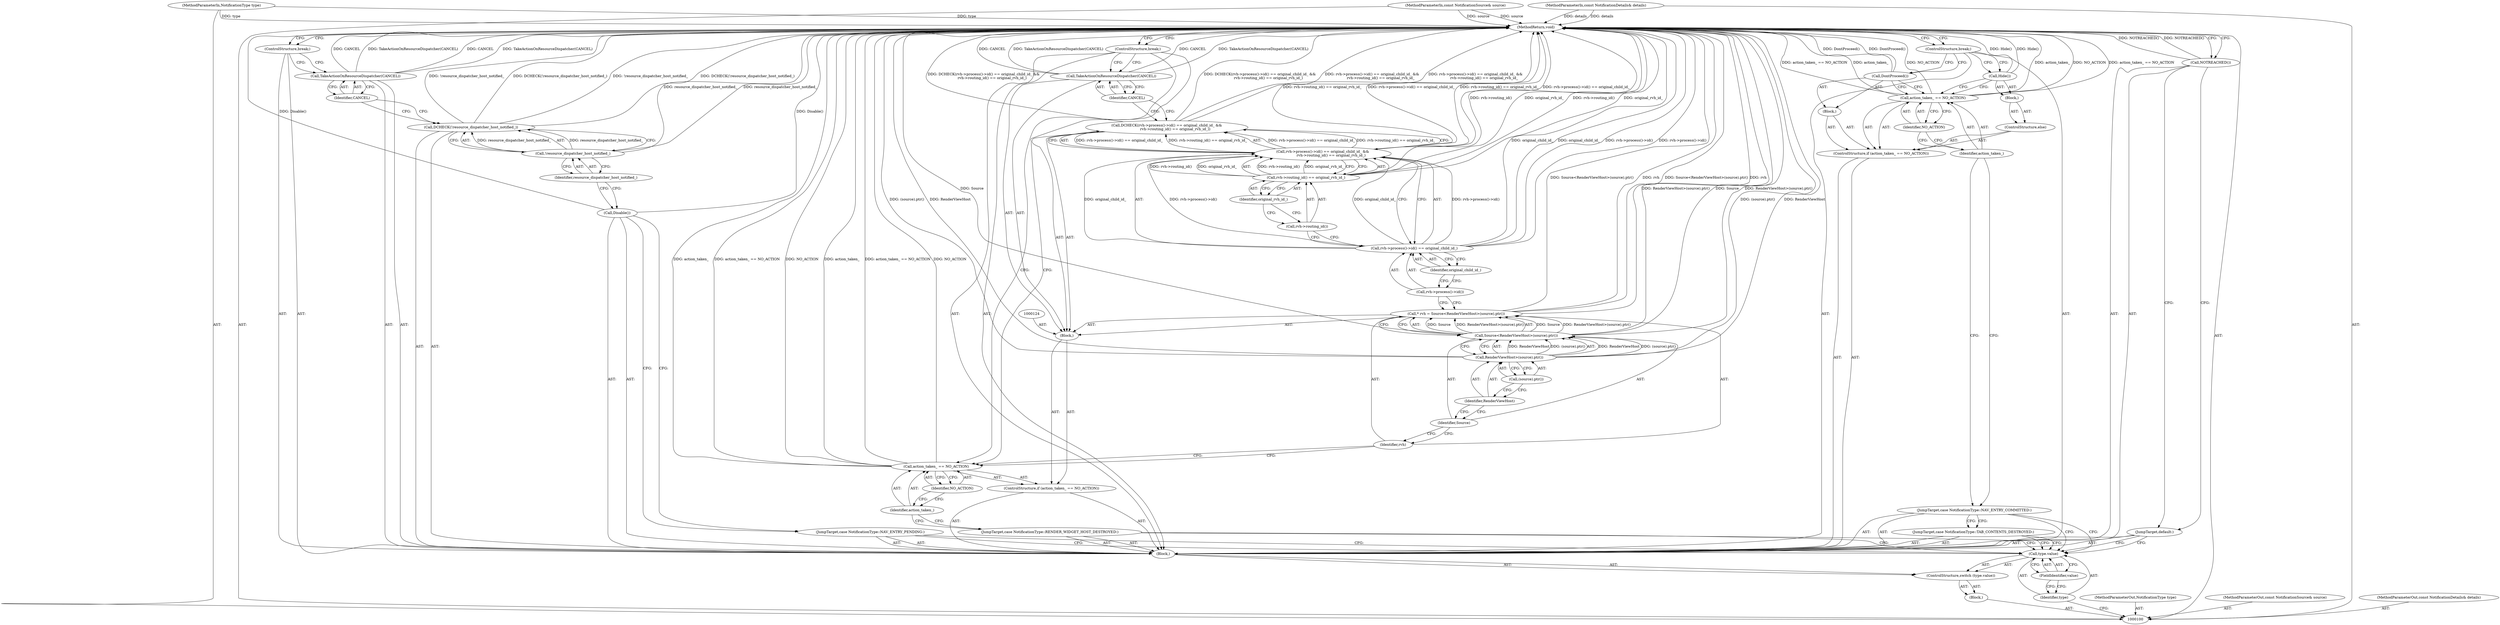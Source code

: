 digraph "1_Chrome_99844692ee805d18d5ee7fd9c62f14d2dffa2e06" {
"1000157" [label="(MethodReturn,void)"];
"1000101" [label="(MethodParameterIn,NotificationType type)"];
"1000228" [label="(MethodParameterOut,NotificationType type)"];
"1000118" [label="(JumpTarget,case NotificationType::RENDER_WIDGET_HOST_DESTROYED:)"];
"1000120" [label="(Call,action_taken_ == NO_ACTION)"];
"1000121" [label="(Identifier,action_taken_)"];
"1000122" [label="(Identifier,NO_ACTION)"];
"1000119" [label="(ControlStructure,if (action_taken_ == NO_ACTION))"];
"1000125" [label="(Call,* rvh = Source<RenderViewHost>(source).ptr())"];
"1000126" [label="(Identifier,rvh)"];
"1000127" [label="(Call,Source<RenderViewHost>(source).ptr())"];
"1000128" [label="(Identifier,Source)"];
"1000129" [label="(Call,RenderViewHost>(source).ptr())"];
"1000130" [label="(Identifier,RenderViewHost)"];
"1000131" [label="(Call,(source).ptr())"];
"1000123" [label="(Block,)"];
"1000133" [label="(Call,rvh->process()->id() == original_child_id_ &&\n               rvh->routing_id() == original_rvh_id_)"];
"1000134" [label="(Call,rvh->process()->id() == original_child_id_)"];
"1000135" [label="(Call,rvh->process()->id())"];
"1000136" [label="(Identifier,original_child_id_)"];
"1000132" [label="(Call,DCHECK(rvh->process()->id() == original_child_id_ &&\n               rvh->routing_id() == original_rvh_id_))"];
"1000137" [label="(Call,rvh->routing_id() == original_rvh_id_)"];
"1000138" [label="(Call,rvh->routing_id())"];
"1000139" [label="(Identifier,original_rvh_id_)"];
"1000141" [label="(Identifier,CANCEL)"];
"1000140" [label="(Call,TakeActionOnResourceDispatcher(CANCEL))"];
"1000142" [label="(ControlStructure,break;)"];
"1000143" [label="(JumpTarget,case NotificationType::TAB_CONTENTS_DESTROYED:)"];
"1000144" [label="(JumpTarget,case NotificationType::NAV_ENTRY_COMMITTED:)"];
"1000102" [label="(MethodParameterIn,const NotificationSource& source)"];
"1000229" [label="(MethodParameterOut,const NotificationSource& source)"];
"1000146" [label="(Call,action_taken_ == NO_ACTION)"];
"1000147" [label="(Identifier,action_taken_)"];
"1000148" [label="(Identifier,NO_ACTION)"];
"1000149" [label="(Block,)"];
"1000145" [label="(ControlStructure,if (action_taken_ == NO_ACTION))"];
"1000150" [label="(Call,DontProceed())"];
"1000152" [label="(Block,)"];
"1000151" [label="(ControlStructure,else)"];
"1000153" [label="(Call,Hide())"];
"1000154" [label="(ControlStructure,break;)"];
"1000155" [label="(JumpTarget,default:)"];
"1000156" [label="(Call,NOTREACHED())"];
"1000103" [label="(MethodParameterIn,const NotificationDetails& details)"];
"1000230" [label="(MethodParameterOut,const NotificationDetails& details)"];
"1000104" [label="(Block,)"];
"1000106" [label="(Call,type.value)"];
"1000107" [label="(Identifier,type)"];
"1000108" [label="(FieldIdentifier,value)"];
"1000105" [label="(ControlStructure,switch (type.value))"];
"1000109" [label="(Block,)"];
"1000110" [label="(JumpTarget,case NotificationType::NAV_ENTRY_PENDING:)"];
"1000111" [label="(Call,Disable())"];
"1000113" [label="(Call,!resource_dispatcher_host_notified_)"];
"1000114" [label="(Identifier,resource_dispatcher_host_notified_)"];
"1000112" [label="(Call,DCHECK(!resource_dispatcher_host_notified_))"];
"1000116" [label="(Identifier,CANCEL)"];
"1000115" [label="(Call,TakeActionOnResourceDispatcher(CANCEL))"];
"1000117" [label="(ControlStructure,break;)"];
"1000157" -> "1000100"  [label="AST: "];
"1000157" -> "1000117"  [label="CFG: "];
"1000157" -> "1000142"  [label="CFG: "];
"1000157" -> "1000154"  [label="CFG: "];
"1000157" -> "1000156"  [label="CFG: "];
"1000113" -> "1000157"  [label="DDG: resource_dispatcher_host_notified_"];
"1000140" -> "1000157"  [label="DDG: TakeActionOnResourceDispatcher(CANCEL)"];
"1000140" -> "1000157"  [label="DDG: CANCEL"];
"1000146" -> "1000157"  [label="DDG: NO_ACTION"];
"1000146" -> "1000157"  [label="DDG: action_taken_ == NO_ACTION"];
"1000146" -> "1000157"  [label="DDG: action_taken_"];
"1000150" -> "1000157"  [label="DDG: DontProceed()"];
"1000133" -> "1000157"  [label="DDG: rvh->routing_id() == original_rvh_id_"];
"1000133" -> "1000157"  [label="DDG: rvh->process()->id() == original_child_id_"];
"1000129" -> "1000157"  [label="DDG: (source).ptr()"];
"1000129" -> "1000157"  [label="DDG: RenderViewHost"];
"1000125" -> "1000157"  [label="DDG: rvh"];
"1000125" -> "1000157"  [label="DDG: Source<RenderViewHost>(source).ptr()"];
"1000132" -> "1000157"  [label="DDG: DCHECK(rvh->process()->id() == original_child_id_ &&\n               rvh->routing_id() == original_rvh_id_)"];
"1000132" -> "1000157"  [label="DDG: rvh->process()->id() == original_child_id_ &&\n               rvh->routing_id() == original_rvh_id_"];
"1000137" -> "1000157"  [label="DDG: original_rvh_id_"];
"1000137" -> "1000157"  [label="DDG: rvh->routing_id()"];
"1000127" -> "1000157"  [label="DDG: RenderViewHost>(source).ptr()"];
"1000127" -> "1000157"  [label="DDG: Source"];
"1000103" -> "1000157"  [label="DDG: details"];
"1000115" -> "1000157"  [label="DDG: TakeActionOnResourceDispatcher(CANCEL)"];
"1000115" -> "1000157"  [label="DDG: CANCEL"];
"1000120" -> "1000157"  [label="DDG: action_taken_"];
"1000120" -> "1000157"  [label="DDG: action_taken_ == NO_ACTION"];
"1000120" -> "1000157"  [label="DDG: NO_ACTION"];
"1000153" -> "1000157"  [label="DDG: Hide()"];
"1000102" -> "1000157"  [label="DDG: source"];
"1000112" -> "1000157"  [label="DDG: DCHECK(!resource_dispatcher_host_notified_)"];
"1000112" -> "1000157"  [label="DDG: !resource_dispatcher_host_notified_"];
"1000134" -> "1000157"  [label="DDG: rvh->process()->id()"];
"1000134" -> "1000157"  [label="DDG: original_child_id_"];
"1000101" -> "1000157"  [label="DDG: type"];
"1000156" -> "1000157"  [label="DDG: NOTREACHED()"];
"1000111" -> "1000157"  [label="DDG: Disable()"];
"1000101" -> "1000100"  [label="AST: "];
"1000101" -> "1000157"  [label="DDG: type"];
"1000228" -> "1000100"  [label="AST: "];
"1000118" -> "1000109"  [label="AST: "];
"1000118" -> "1000106"  [label="CFG: "];
"1000121" -> "1000118"  [label="CFG: "];
"1000120" -> "1000119"  [label="AST: "];
"1000120" -> "1000122"  [label="CFG: "];
"1000121" -> "1000120"  [label="AST: "];
"1000122" -> "1000120"  [label="AST: "];
"1000126" -> "1000120"  [label="CFG: "];
"1000142" -> "1000120"  [label="CFG: "];
"1000120" -> "1000157"  [label="DDG: action_taken_"];
"1000120" -> "1000157"  [label="DDG: action_taken_ == NO_ACTION"];
"1000120" -> "1000157"  [label="DDG: NO_ACTION"];
"1000121" -> "1000120"  [label="AST: "];
"1000121" -> "1000118"  [label="CFG: "];
"1000122" -> "1000121"  [label="CFG: "];
"1000122" -> "1000120"  [label="AST: "];
"1000122" -> "1000121"  [label="CFG: "];
"1000120" -> "1000122"  [label="CFG: "];
"1000119" -> "1000109"  [label="AST: "];
"1000120" -> "1000119"  [label="AST: "];
"1000123" -> "1000119"  [label="AST: "];
"1000125" -> "1000123"  [label="AST: "];
"1000125" -> "1000127"  [label="CFG: "];
"1000126" -> "1000125"  [label="AST: "];
"1000127" -> "1000125"  [label="AST: "];
"1000135" -> "1000125"  [label="CFG: "];
"1000125" -> "1000157"  [label="DDG: rvh"];
"1000125" -> "1000157"  [label="DDG: Source<RenderViewHost>(source).ptr()"];
"1000127" -> "1000125"  [label="DDG: Source"];
"1000127" -> "1000125"  [label="DDG: RenderViewHost>(source).ptr()"];
"1000126" -> "1000125"  [label="AST: "];
"1000126" -> "1000120"  [label="CFG: "];
"1000128" -> "1000126"  [label="CFG: "];
"1000127" -> "1000125"  [label="AST: "];
"1000127" -> "1000129"  [label="CFG: "];
"1000128" -> "1000127"  [label="AST: "];
"1000129" -> "1000127"  [label="AST: "];
"1000125" -> "1000127"  [label="CFG: "];
"1000127" -> "1000157"  [label="DDG: RenderViewHost>(source).ptr()"];
"1000127" -> "1000157"  [label="DDG: Source"];
"1000127" -> "1000125"  [label="DDG: Source"];
"1000127" -> "1000125"  [label="DDG: RenderViewHost>(source).ptr()"];
"1000129" -> "1000127"  [label="DDG: RenderViewHost"];
"1000129" -> "1000127"  [label="DDG: (source).ptr()"];
"1000128" -> "1000127"  [label="AST: "];
"1000128" -> "1000126"  [label="CFG: "];
"1000130" -> "1000128"  [label="CFG: "];
"1000129" -> "1000127"  [label="AST: "];
"1000129" -> "1000131"  [label="CFG: "];
"1000130" -> "1000129"  [label="AST: "];
"1000131" -> "1000129"  [label="AST: "];
"1000127" -> "1000129"  [label="CFG: "];
"1000129" -> "1000157"  [label="DDG: (source).ptr()"];
"1000129" -> "1000157"  [label="DDG: RenderViewHost"];
"1000129" -> "1000127"  [label="DDG: RenderViewHost"];
"1000129" -> "1000127"  [label="DDG: (source).ptr()"];
"1000130" -> "1000129"  [label="AST: "];
"1000130" -> "1000128"  [label="CFG: "];
"1000131" -> "1000130"  [label="CFG: "];
"1000131" -> "1000129"  [label="AST: "];
"1000131" -> "1000130"  [label="CFG: "];
"1000129" -> "1000131"  [label="CFG: "];
"1000123" -> "1000119"  [label="AST: "];
"1000124" -> "1000123"  [label="AST: "];
"1000125" -> "1000123"  [label="AST: "];
"1000132" -> "1000123"  [label="AST: "];
"1000140" -> "1000123"  [label="AST: "];
"1000133" -> "1000132"  [label="AST: "];
"1000133" -> "1000134"  [label="CFG: "];
"1000133" -> "1000137"  [label="CFG: "];
"1000134" -> "1000133"  [label="AST: "];
"1000137" -> "1000133"  [label="AST: "];
"1000132" -> "1000133"  [label="CFG: "];
"1000133" -> "1000157"  [label="DDG: rvh->routing_id() == original_rvh_id_"];
"1000133" -> "1000157"  [label="DDG: rvh->process()->id() == original_child_id_"];
"1000133" -> "1000132"  [label="DDG: rvh->process()->id() == original_child_id_"];
"1000133" -> "1000132"  [label="DDG: rvh->routing_id() == original_rvh_id_"];
"1000134" -> "1000133"  [label="DDG: rvh->process()->id()"];
"1000134" -> "1000133"  [label="DDG: original_child_id_"];
"1000137" -> "1000133"  [label="DDG: rvh->routing_id()"];
"1000137" -> "1000133"  [label="DDG: original_rvh_id_"];
"1000134" -> "1000133"  [label="AST: "];
"1000134" -> "1000136"  [label="CFG: "];
"1000135" -> "1000134"  [label="AST: "];
"1000136" -> "1000134"  [label="AST: "];
"1000138" -> "1000134"  [label="CFG: "];
"1000133" -> "1000134"  [label="CFG: "];
"1000134" -> "1000157"  [label="DDG: rvh->process()->id()"];
"1000134" -> "1000157"  [label="DDG: original_child_id_"];
"1000134" -> "1000133"  [label="DDG: rvh->process()->id()"];
"1000134" -> "1000133"  [label="DDG: original_child_id_"];
"1000135" -> "1000134"  [label="AST: "];
"1000135" -> "1000125"  [label="CFG: "];
"1000136" -> "1000135"  [label="CFG: "];
"1000136" -> "1000134"  [label="AST: "];
"1000136" -> "1000135"  [label="CFG: "];
"1000134" -> "1000136"  [label="CFG: "];
"1000132" -> "1000123"  [label="AST: "];
"1000132" -> "1000133"  [label="CFG: "];
"1000133" -> "1000132"  [label="AST: "];
"1000141" -> "1000132"  [label="CFG: "];
"1000132" -> "1000157"  [label="DDG: DCHECK(rvh->process()->id() == original_child_id_ &&\n               rvh->routing_id() == original_rvh_id_)"];
"1000132" -> "1000157"  [label="DDG: rvh->process()->id() == original_child_id_ &&\n               rvh->routing_id() == original_rvh_id_"];
"1000133" -> "1000132"  [label="DDG: rvh->process()->id() == original_child_id_"];
"1000133" -> "1000132"  [label="DDG: rvh->routing_id() == original_rvh_id_"];
"1000137" -> "1000133"  [label="AST: "];
"1000137" -> "1000139"  [label="CFG: "];
"1000138" -> "1000137"  [label="AST: "];
"1000139" -> "1000137"  [label="AST: "];
"1000133" -> "1000137"  [label="CFG: "];
"1000137" -> "1000157"  [label="DDG: original_rvh_id_"];
"1000137" -> "1000157"  [label="DDG: rvh->routing_id()"];
"1000137" -> "1000133"  [label="DDG: rvh->routing_id()"];
"1000137" -> "1000133"  [label="DDG: original_rvh_id_"];
"1000138" -> "1000137"  [label="AST: "];
"1000138" -> "1000134"  [label="CFG: "];
"1000139" -> "1000138"  [label="CFG: "];
"1000139" -> "1000137"  [label="AST: "];
"1000139" -> "1000138"  [label="CFG: "];
"1000137" -> "1000139"  [label="CFG: "];
"1000141" -> "1000140"  [label="AST: "];
"1000141" -> "1000132"  [label="CFG: "];
"1000140" -> "1000141"  [label="CFG: "];
"1000140" -> "1000123"  [label="AST: "];
"1000140" -> "1000141"  [label="CFG: "];
"1000141" -> "1000140"  [label="AST: "];
"1000142" -> "1000140"  [label="CFG: "];
"1000140" -> "1000157"  [label="DDG: TakeActionOnResourceDispatcher(CANCEL)"];
"1000140" -> "1000157"  [label="DDG: CANCEL"];
"1000142" -> "1000109"  [label="AST: "];
"1000142" -> "1000140"  [label="CFG: "];
"1000142" -> "1000120"  [label="CFG: "];
"1000157" -> "1000142"  [label="CFG: "];
"1000143" -> "1000109"  [label="AST: "];
"1000143" -> "1000106"  [label="CFG: "];
"1000144" -> "1000143"  [label="CFG: "];
"1000144" -> "1000109"  [label="AST: "];
"1000144" -> "1000106"  [label="CFG: "];
"1000144" -> "1000143"  [label="CFG: "];
"1000147" -> "1000144"  [label="CFG: "];
"1000102" -> "1000100"  [label="AST: "];
"1000102" -> "1000157"  [label="DDG: source"];
"1000229" -> "1000100"  [label="AST: "];
"1000146" -> "1000145"  [label="AST: "];
"1000146" -> "1000148"  [label="CFG: "];
"1000147" -> "1000146"  [label="AST: "];
"1000148" -> "1000146"  [label="AST: "];
"1000150" -> "1000146"  [label="CFG: "];
"1000153" -> "1000146"  [label="CFG: "];
"1000146" -> "1000157"  [label="DDG: NO_ACTION"];
"1000146" -> "1000157"  [label="DDG: action_taken_ == NO_ACTION"];
"1000146" -> "1000157"  [label="DDG: action_taken_"];
"1000147" -> "1000146"  [label="AST: "];
"1000147" -> "1000144"  [label="CFG: "];
"1000148" -> "1000147"  [label="CFG: "];
"1000148" -> "1000146"  [label="AST: "];
"1000148" -> "1000147"  [label="CFG: "];
"1000146" -> "1000148"  [label="CFG: "];
"1000149" -> "1000145"  [label="AST: "];
"1000150" -> "1000149"  [label="AST: "];
"1000145" -> "1000109"  [label="AST: "];
"1000146" -> "1000145"  [label="AST: "];
"1000149" -> "1000145"  [label="AST: "];
"1000151" -> "1000145"  [label="AST: "];
"1000150" -> "1000149"  [label="AST: "];
"1000150" -> "1000146"  [label="CFG: "];
"1000154" -> "1000150"  [label="CFG: "];
"1000150" -> "1000157"  [label="DDG: DontProceed()"];
"1000152" -> "1000151"  [label="AST: "];
"1000153" -> "1000152"  [label="AST: "];
"1000151" -> "1000145"  [label="AST: "];
"1000152" -> "1000151"  [label="AST: "];
"1000153" -> "1000152"  [label="AST: "];
"1000153" -> "1000146"  [label="CFG: "];
"1000154" -> "1000153"  [label="CFG: "];
"1000153" -> "1000157"  [label="DDG: Hide()"];
"1000154" -> "1000109"  [label="AST: "];
"1000154" -> "1000150"  [label="CFG: "];
"1000154" -> "1000153"  [label="CFG: "];
"1000157" -> "1000154"  [label="CFG: "];
"1000155" -> "1000109"  [label="AST: "];
"1000155" -> "1000106"  [label="CFG: "];
"1000156" -> "1000155"  [label="CFG: "];
"1000156" -> "1000109"  [label="AST: "];
"1000156" -> "1000155"  [label="CFG: "];
"1000157" -> "1000156"  [label="CFG: "];
"1000156" -> "1000157"  [label="DDG: NOTREACHED()"];
"1000103" -> "1000100"  [label="AST: "];
"1000103" -> "1000157"  [label="DDG: details"];
"1000230" -> "1000100"  [label="AST: "];
"1000104" -> "1000100"  [label="AST: "];
"1000105" -> "1000104"  [label="AST: "];
"1000106" -> "1000105"  [label="AST: "];
"1000106" -> "1000108"  [label="CFG: "];
"1000107" -> "1000106"  [label="AST: "];
"1000108" -> "1000106"  [label="AST: "];
"1000110" -> "1000106"  [label="CFG: "];
"1000118" -> "1000106"  [label="CFG: "];
"1000143" -> "1000106"  [label="CFG: "];
"1000144" -> "1000106"  [label="CFG: "];
"1000155" -> "1000106"  [label="CFG: "];
"1000107" -> "1000106"  [label="AST: "];
"1000107" -> "1000100"  [label="CFG: "];
"1000108" -> "1000107"  [label="CFG: "];
"1000108" -> "1000106"  [label="AST: "];
"1000108" -> "1000107"  [label="CFG: "];
"1000106" -> "1000108"  [label="CFG: "];
"1000105" -> "1000104"  [label="AST: "];
"1000106" -> "1000105"  [label="AST: "];
"1000109" -> "1000105"  [label="AST: "];
"1000109" -> "1000105"  [label="AST: "];
"1000110" -> "1000109"  [label="AST: "];
"1000111" -> "1000109"  [label="AST: "];
"1000112" -> "1000109"  [label="AST: "];
"1000115" -> "1000109"  [label="AST: "];
"1000117" -> "1000109"  [label="AST: "];
"1000118" -> "1000109"  [label="AST: "];
"1000119" -> "1000109"  [label="AST: "];
"1000142" -> "1000109"  [label="AST: "];
"1000143" -> "1000109"  [label="AST: "];
"1000144" -> "1000109"  [label="AST: "];
"1000145" -> "1000109"  [label="AST: "];
"1000154" -> "1000109"  [label="AST: "];
"1000155" -> "1000109"  [label="AST: "];
"1000156" -> "1000109"  [label="AST: "];
"1000110" -> "1000109"  [label="AST: "];
"1000110" -> "1000106"  [label="CFG: "];
"1000111" -> "1000110"  [label="CFG: "];
"1000111" -> "1000109"  [label="AST: "];
"1000111" -> "1000110"  [label="CFG: "];
"1000114" -> "1000111"  [label="CFG: "];
"1000111" -> "1000157"  [label="DDG: Disable()"];
"1000113" -> "1000112"  [label="AST: "];
"1000113" -> "1000114"  [label="CFG: "];
"1000114" -> "1000113"  [label="AST: "];
"1000112" -> "1000113"  [label="CFG: "];
"1000113" -> "1000157"  [label="DDG: resource_dispatcher_host_notified_"];
"1000113" -> "1000112"  [label="DDG: resource_dispatcher_host_notified_"];
"1000114" -> "1000113"  [label="AST: "];
"1000114" -> "1000111"  [label="CFG: "];
"1000113" -> "1000114"  [label="CFG: "];
"1000112" -> "1000109"  [label="AST: "];
"1000112" -> "1000113"  [label="CFG: "];
"1000113" -> "1000112"  [label="AST: "];
"1000116" -> "1000112"  [label="CFG: "];
"1000112" -> "1000157"  [label="DDG: DCHECK(!resource_dispatcher_host_notified_)"];
"1000112" -> "1000157"  [label="DDG: !resource_dispatcher_host_notified_"];
"1000113" -> "1000112"  [label="DDG: resource_dispatcher_host_notified_"];
"1000116" -> "1000115"  [label="AST: "];
"1000116" -> "1000112"  [label="CFG: "];
"1000115" -> "1000116"  [label="CFG: "];
"1000115" -> "1000109"  [label="AST: "];
"1000115" -> "1000116"  [label="CFG: "];
"1000116" -> "1000115"  [label="AST: "];
"1000117" -> "1000115"  [label="CFG: "];
"1000115" -> "1000157"  [label="DDG: TakeActionOnResourceDispatcher(CANCEL)"];
"1000115" -> "1000157"  [label="DDG: CANCEL"];
"1000117" -> "1000109"  [label="AST: "];
"1000117" -> "1000115"  [label="CFG: "];
"1000157" -> "1000117"  [label="CFG: "];
}
